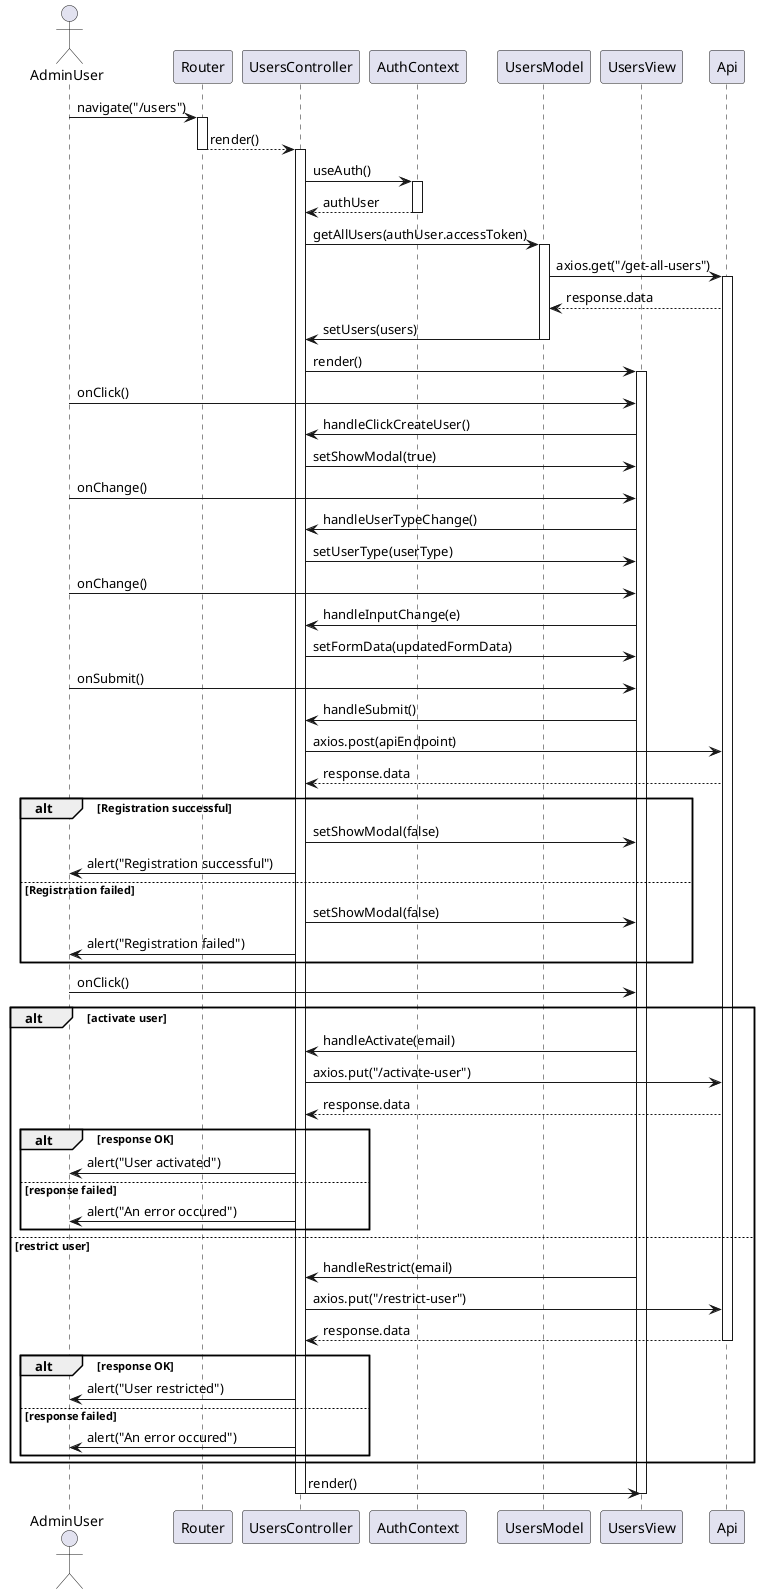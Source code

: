 @startuml users_sequence_diagram

actor AdminUser as User
participant Router
participant UsersController
participant AuthContext
participant UsersModel
participant UsersView
participant Api

User -> Router: navigate("/users")
activate Router
Router --> UsersController: render()
deactivate Router
activate UsersController
UsersController -> AuthContext: useAuth()
activate AuthContext
AuthContext --> UsersController: authUser
deactivate AuthContext

UsersController -> UsersModel: getAllUsers(authUser.accessToken)
activate UsersModel
UsersModel -> Api: axios.get("/get-all-users")
activate Api
Api --> UsersModel: response.data
UsersModel -> UsersController: setUsers(users)
deactivate UsersModel

UsersController -> UsersView: render()
activate UsersView

User -> UsersView: onClick()
UsersView -> UsersController: handleClickCreateUser()
UsersController -> UsersView: setShowModal(true)

User -> UsersView: onChange()
UsersView -> UsersController: handleUserTypeChange()
UsersController -> UsersView: setUserType(userType)

User -> UsersView: onChange()
UsersView -> UsersController: handleInputChange(e)
UsersController -> UsersView: setFormData(updatedFormData)

User -> UsersView: onSubmit()
UsersView -> UsersController: handleSubmit()
UsersController -> Api: axios.post(apiEndpoint)
Api --> UsersController: response.data

alt Registration successful
    UsersController -> UsersView: setShowModal(false)
    UsersController -> User: alert("Registration successful")
else Registration failed
    UsersController -> UsersView: setShowModal(false)
    UsersController -> User: alert("Registration failed")
end

User -> UsersView: onClick()
alt activate user
    UsersView -> UsersController: handleActivate(email)
    UsersController -> Api: axios.put("/activate-user")
    Api --> UsersController: response.data

    alt response OK 
        UsersController -> User: alert("User activated")
    else response failed
        UsersController -> User: alert("An error occured")
    end
else restrict user
    UsersView -> UsersController: handleRestrict(email)
    UsersController -> Api: axios.put("/restrict-user")
    Api --> UsersController: response.data
    deactivate Api
    alt response OK
        UsersController -> User: alert("User restricted")
    else response failed
        UsersController -> User: alert("An error occured")
    end
end

UsersController -> UsersView: render()

deactivate UsersController
deactivate UsersView

@enduml
